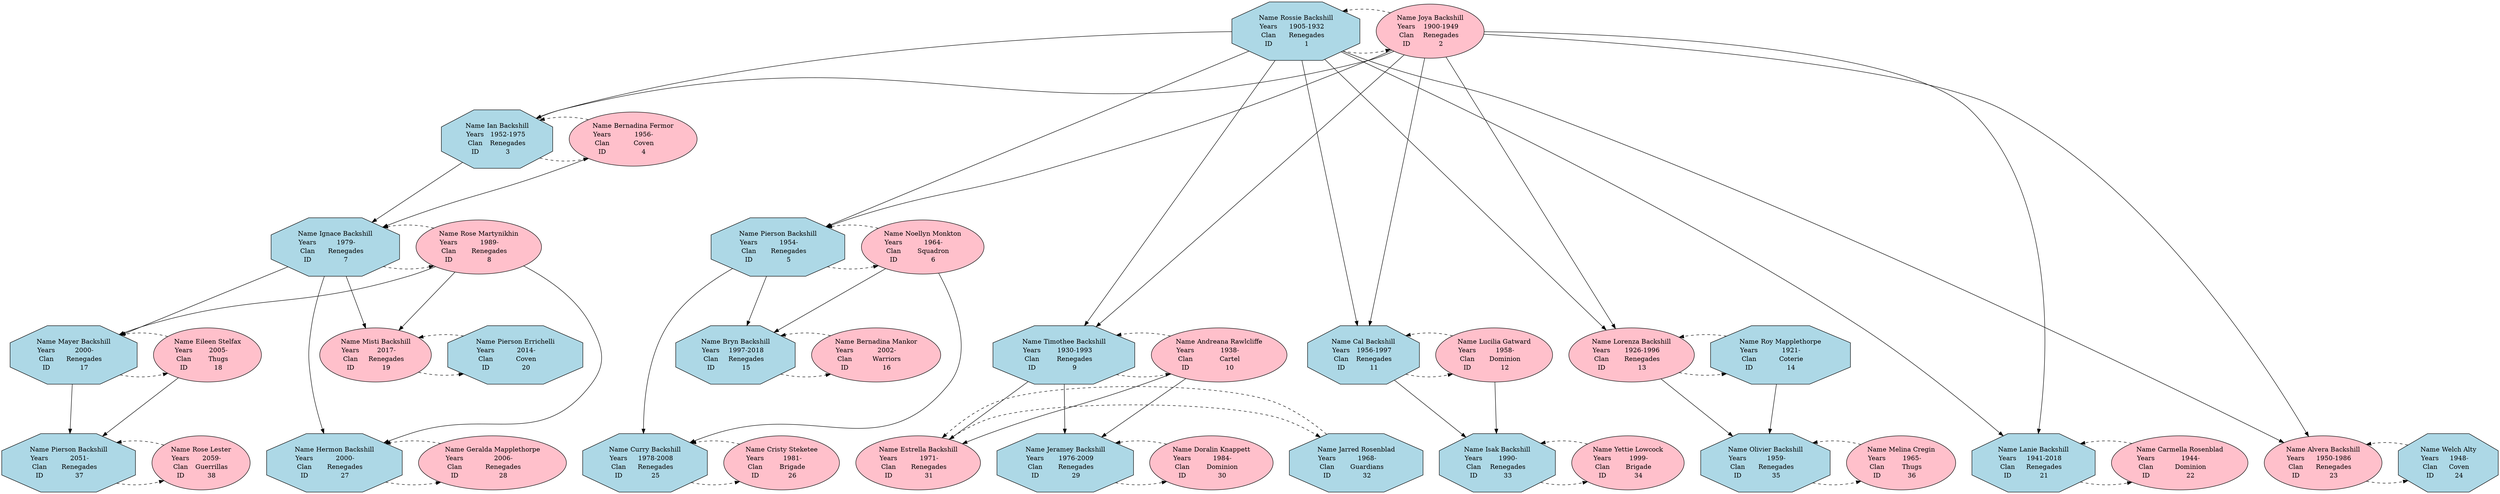 // Family Tree
digraph {
	graph [minlen=2 nodesep=0.5 ranksep=1.5]
	1 -> 2 [style=dashed]
	2 -> 1 [style=dashed]
	3 -> 4 [style=dashed]
	4 -> 3 [style=dashed]
	5 -> 6 [style=dashed]
	6 -> 5 [style=dashed]
	7 -> 8 [style=dashed]
	8 -> 7 [style=dashed]
	9 -> 10 [style=dashed]
	10 -> 9 [style=dashed]
	11 -> 12 [style=dashed]
	12 -> 11 [style=dashed]
	13 -> 14 [style=dashed]
	14 -> 13 [style=dashed]
	15 -> 16 [style=dashed]
	16 -> 15 [style=dashed]
	17 -> 18 [style=dashed]
	18 -> 17 [style=dashed]
	19 -> 20 [style=dashed]
	20 -> 19 [style=dashed]
	21 -> 22 [style=dashed]
	22 -> 21 [style=dashed]
	23 -> 24 [style=dashed]
	24 -> 23 [style=dashed]
	25 -> 26 [style=dashed]
	26 -> 25 [style=dashed]
	27 -> 28 [style=dashed]
	28 -> 27 [style=dashed]
	29 -> 30 [style=dashed]
	30 -> 29 [style=dashed]
	31 -> 32 [style=dashed]
	32 -> 31 [style=dashed]
	33 -> 34 [style=dashed]
	34 -> 33 [style=dashed]
	35 -> 36 [style=dashed]
	36 -> 35 [style=dashed]
	37 -> 38 [style=dashed]
	38 -> 37 [style=dashed]
	2 -> 3 [style=solid]
	1 -> 3 [style=solid]
	2 -> 5 [style=solid]
	1 -> 5 [style=solid]
	3 -> 7 [style=solid]
	4 -> 7 [style=solid]
	1 -> 9 [style=solid]
	2 -> 9 [style=solid]
	2 -> 11 [style=solid]
	1 -> 11 [style=solid]
	2 -> 13 [style=solid]
	1 -> 13 [style=solid]
	5 -> 15 [style=solid]
	6 -> 15 [style=solid]
	7 -> 17 [style=solid]
	8 -> 17 [style=solid]
	7 -> 19 [style=solid]
	8 -> 19 [style=solid]
	2 -> 21 [style=solid]
	1 -> 21 [style=solid]
	2 -> 23 [style=solid]
	1 -> 23 [style=solid]
	5 -> 25 [style=solid]
	6 -> 25 [style=solid]
	7 -> 27 [style=solid]
	8 -> 27 [style=solid]
	9 -> 29 [style=solid]
	10 -> 29 [style=solid]
	9 -> 31 [style=solid]
	10 -> 31 [style=solid]
	11 -> 33 [style=solid]
	12 -> 33 [style=solid]
	13 -> 35 [style=solid]
	14 -> 35 [style=solid]
	17 -> 37 [style=solid]
	18 -> 37 [style=solid]
	subgraph gen_1 {
		rank=same
		1 [label=<<TABLE BORDER="0" CELLBORDER="0.5" CELLSPACING="0"><TR><TD>Name</TD><TD>Rossie Backshill</TD></TR><TR><TD>Years</TD><TD>1905-1932</TD></TR><TR><TD>Clan</TD><TD COLSPAN="2">Renegades</TD></TR><TR><TD>ID</TD><TD COLSPAN="2">1</TD></TR></TABLE>> fillcolor=lightblue shape=octagon style=filled]
		2 [label=<<TABLE BORDER="0" CELLBORDER="0.5" CELLSPACING="0"><TR><TD>Name</TD><TD>Joya Backshill</TD></TR><TR><TD>Years</TD><TD>1900-1949</TD></TR><TR><TD>Clan</TD><TD COLSPAN="2">Renegades</TD></TR><TR><TD>ID</TD><TD COLSPAN="2">2</TD></TR></TABLE>> fillcolor=pink shape=ellipse style=filled]
	}
	subgraph gen_2 {
		rank=same
		3 [label=<<TABLE BORDER="0" CELLBORDER="0.5" CELLSPACING="0"><TR><TD>Name</TD><TD>Ian Backshill</TD></TR><TR><TD>Years</TD><TD>1952-1975</TD></TR><TR><TD>Clan</TD><TD COLSPAN="2">Renegades</TD></TR><TR><TD>ID</TD><TD COLSPAN="2">3</TD></TR></TABLE>> fillcolor=lightblue shape=octagon style=filled]
		4 [label=<<TABLE BORDER="0" CELLBORDER="0.5" CELLSPACING="0"><TR><TD>Name</TD><TD>Bernadina Fermor</TD></TR><TR><TD>Years</TD><TD>1956-</TD></TR><TR><TD>Clan</TD><TD COLSPAN="2">Coven</TD></TR><TR><TD>ID</TD><TD COLSPAN="2">4</TD></TR></TABLE>> fillcolor=pink shape=ellipse style=filled]
	}
	subgraph gen_3 {
		rank=same
		5 [label=<<TABLE BORDER="0" CELLBORDER="0.5" CELLSPACING="0"><TR><TD>Name</TD><TD>Pierson Backshill</TD></TR><TR><TD>Years</TD><TD>1954-</TD></TR><TR><TD>Clan</TD><TD COLSPAN="2">Renegades</TD></TR><TR><TD>ID</TD><TD COLSPAN="2">5</TD></TR></TABLE>> fillcolor=lightblue shape=octagon style=filled]
		6 [label=<<TABLE BORDER="0" CELLBORDER="0.5" CELLSPACING="0"><TR><TD>Name</TD><TD>Noellyn Monkton</TD></TR><TR><TD>Years</TD><TD>1964-</TD></TR><TR><TD>Clan</TD><TD COLSPAN="2">Squadron</TD></TR><TR><TD>ID</TD><TD COLSPAN="2">6</TD></TR></TABLE>> fillcolor=pink shape=ellipse style=filled]
		7 [label=<<TABLE BORDER="0" CELLBORDER="0.5" CELLSPACING="0"><TR><TD>Name</TD><TD>Ignace Backshill</TD></TR><TR><TD>Years</TD><TD>1979-</TD></TR><TR><TD>Clan</TD><TD COLSPAN="2">Renegades</TD></TR><TR><TD>ID</TD><TD COLSPAN="2">7</TD></TR></TABLE>> fillcolor=lightblue shape=octagon style=filled]
		8 [label=<<TABLE BORDER="0" CELLBORDER="0.5" CELLSPACING="0"><TR><TD>Name</TD><TD>Rose Martynikhin</TD></TR><TR><TD>Years</TD><TD>1989-</TD></TR><TR><TD>Clan</TD><TD COLSPAN="2">Renegades</TD></TR><TR><TD>ID</TD><TD COLSPAN="2">8</TD></TR></TABLE>> fillcolor=pink shape=ellipse style=filled]
	}
	subgraph gen_4 {
		rank=same
		9 [label=<<TABLE BORDER="0" CELLBORDER="0.5" CELLSPACING="0"><TR><TD>Name</TD><TD>Timothee Backshill</TD></TR><TR><TD>Years</TD><TD>1930-1993</TD></TR><TR><TD>Clan</TD><TD COLSPAN="2">Renegades</TD></TR><TR><TD>ID</TD><TD COLSPAN="2">9</TD></TR></TABLE>> fillcolor=lightblue shape=octagon style=filled]
		10 [label=<<TABLE BORDER="0" CELLBORDER="0.5" CELLSPACING="0"><TR><TD>Name</TD><TD>Andreana Rawlcliffe</TD></TR><TR><TD>Years</TD><TD>1938-</TD></TR><TR><TD>Clan</TD><TD COLSPAN="2">Cartel</TD></TR><TR><TD>ID</TD><TD COLSPAN="2">10</TD></TR></TABLE>> fillcolor=pink shape=ellipse style=filled]
		11 [label=<<TABLE BORDER="0" CELLBORDER="0.5" CELLSPACING="0"><TR><TD>Name</TD><TD>Cal Backshill</TD></TR><TR><TD>Years</TD><TD>1956-1997</TD></TR><TR><TD>Clan</TD><TD COLSPAN="2">Renegades</TD></TR><TR><TD>ID</TD><TD COLSPAN="2">11</TD></TR></TABLE>> fillcolor=lightblue shape=octagon style=filled]
		12 [label=<<TABLE BORDER="0" CELLBORDER="0.5" CELLSPACING="0"><TR><TD>Name</TD><TD>Lucilia Gatward</TD></TR><TR><TD>Years</TD><TD>1958-</TD></TR><TR><TD>Clan</TD><TD COLSPAN="2">Dominion</TD></TR><TR><TD>ID</TD><TD COLSPAN="2">12</TD></TR></TABLE>> fillcolor=pink shape=ellipse style=filled]
		13 [label=<<TABLE BORDER="0" CELLBORDER="0.5" CELLSPACING="0"><TR><TD>Name</TD><TD>Lorenza Backshill</TD></TR><TR><TD>Years</TD><TD>1926-1996</TD></TR><TR><TD>Clan</TD><TD COLSPAN="2">Renegades</TD></TR><TR><TD>ID</TD><TD COLSPAN="2">13</TD></TR></TABLE>> fillcolor=pink shape=ellipse style=filled]
		14 [label=<<TABLE BORDER="0" CELLBORDER="0.5" CELLSPACING="0"><TR><TD>Name</TD><TD>Roy Mapplethorpe</TD></TR><TR><TD>Years</TD><TD>1921-</TD></TR><TR><TD>Clan</TD><TD COLSPAN="2">Coterie</TD></TR><TR><TD>ID</TD><TD COLSPAN="2">14</TD></TR></TABLE>> fillcolor=lightblue shape=octagon style=filled]
		15 [label=<<TABLE BORDER="0" CELLBORDER="0.5" CELLSPACING="0"><TR><TD>Name</TD><TD>Bryn Backshill</TD></TR><TR><TD>Years</TD><TD>1997-2018</TD></TR><TR><TD>Clan</TD><TD COLSPAN="2">Renegades</TD></TR><TR><TD>ID</TD><TD COLSPAN="2">15</TD></TR></TABLE>> fillcolor=lightblue shape=octagon style=filled]
		16 [label=<<TABLE BORDER="0" CELLBORDER="0.5" CELLSPACING="0"><TR><TD>Name</TD><TD>Bernadina Mankor</TD></TR><TR><TD>Years</TD><TD>2002-</TD></TR><TR><TD>Clan</TD><TD COLSPAN="2">Warriors</TD></TR><TR><TD>ID</TD><TD COLSPAN="2">16</TD></TR></TABLE>> fillcolor=pink shape=ellipse style=filled]
		17 [label=<<TABLE BORDER="0" CELLBORDER="0.5" CELLSPACING="0"><TR><TD>Name</TD><TD>Mayer Backshill</TD></TR><TR><TD>Years</TD><TD>2000-</TD></TR><TR><TD>Clan</TD><TD COLSPAN="2">Renegades</TD></TR><TR><TD>ID</TD><TD COLSPAN="2">17</TD></TR></TABLE>> fillcolor=lightblue shape=octagon style=filled]
		18 [label=<<TABLE BORDER="0" CELLBORDER="0.5" CELLSPACING="0"><TR><TD>Name</TD><TD>Eileen Stelfax</TD></TR><TR><TD>Years</TD><TD>2005-</TD></TR><TR><TD>Clan</TD><TD COLSPAN="2">Thugs</TD></TR><TR><TD>ID</TD><TD COLSPAN="2">18</TD></TR></TABLE>> fillcolor=pink shape=ellipse style=filled]
		19 [label=<<TABLE BORDER="0" CELLBORDER="0.5" CELLSPACING="0"><TR><TD>Name</TD><TD>Misti Backshill</TD></TR><TR><TD>Years</TD><TD>2017-</TD></TR><TR><TD>Clan</TD><TD COLSPAN="2">Renegades</TD></TR><TR><TD>ID</TD><TD COLSPAN="2">19</TD></TR></TABLE>> fillcolor=pink shape=ellipse style=filled]
		20 [label=<<TABLE BORDER="0" CELLBORDER="0.5" CELLSPACING="0"><TR><TD>Name</TD><TD>Pierson Errichelli</TD></TR><TR><TD>Years</TD><TD>2014-</TD></TR><TR><TD>Clan</TD><TD COLSPAN="2">Coven</TD></TR><TR><TD>ID</TD><TD COLSPAN="2">20</TD></TR></TABLE>> fillcolor=lightblue shape=octagon style=filled]
	}
	subgraph gen_5 {
		rank=same
		21 [label=<<TABLE BORDER="0" CELLBORDER="0.5" CELLSPACING="0"><TR><TD>Name</TD><TD>Lanie Backshill</TD></TR><TR><TD>Years</TD><TD>1941-2018</TD></TR><TR><TD>Clan</TD><TD COLSPAN="2">Renegades</TD></TR><TR><TD>ID</TD><TD COLSPAN="2">21</TD></TR></TABLE>> fillcolor=lightblue shape=octagon style=filled]
		22 [label=<<TABLE BORDER="0" CELLBORDER="0.5" CELLSPACING="0"><TR><TD>Name</TD><TD>Carmella Rosenblad</TD></TR><TR><TD>Years</TD><TD>1944-</TD></TR><TR><TD>Clan</TD><TD COLSPAN="2">Dominion</TD></TR><TR><TD>ID</TD><TD COLSPAN="2">22</TD></TR></TABLE>> fillcolor=pink shape=ellipse style=filled]
		23 [label=<<TABLE BORDER="0" CELLBORDER="0.5" CELLSPACING="0"><TR><TD>Name</TD><TD>Alvera Backshill</TD></TR><TR><TD>Years</TD><TD>1950-1986</TD></TR><TR><TD>Clan</TD><TD COLSPAN="2">Renegades</TD></TR><TR><TD>ID</TD><TD COLSPAN="2">23</TD></TR></TABLE>> fillcolor=pink shape=ellipse style=filled]
		24 [label=<<TABLE BORDER="0" CELLBORDER="0.5" CELLSPACING="0"><TR><TD>Name</TD><TD>Welch Alty</TD></TR><TR><TD>Years</TD><TD>1948-</TD></TR><TR><TD>Clan</TD><TD COLSPAN="2">Coven</TD></TR><TR><TD>ID</TD><TD COLSPAN="2">24</TD></TR></TABLE>> fillcolor=lightblue shape=octagon style=filled]
		25 [label=<<TABLE BORDER="0" CELLBORDER="0.5" CELLSPACING="0"><TR><TD>Name</TD><TD>Curry Backshill</TD></TR><TR><TD>Years</TD><TD>1978-2008</TD></TR><TR><TD>Clan</TD><TD COLSPAN="2">Renegades</TD></TR><TR><TD>ID</TD><TD COLSPAN="2">25</TD></TR></TABLE>> fillcolor=lightblue shape=octagon style=filled]
		26 [label=<<TABLE BORDER="0" CELLBORDER="0.5" CELLSPACING="0"><TR><TD>Name</TD><TD>Cristy Steketee</TD></TR><TR><TD>Years</TD><TD>1981-</TD></TR><TR><TD>Clan</TD><TD COLSPAN="2">Brigade</TD></TR><TR><TD>ID</TD><TD COLSPAN="2">26</TD></TR></TABLE>> fillcolor=pink shape=ellipse style=filled]
		27 [label=<<TABLE BORDER="0" CELLBORDER="0.5" CELLSPACING="0"><TR><TD>Name</TD><TD>Hermon Backshill</TD></TR><TR><TD>Years</TD><TD>2000-</TD></TR><TR><TD>Clan</TD><TD COLSPAN="2">Renegades</TD></TR><TR><TD>ID</TD><TD COLSPAN="2">27</TD></TR></TABLE>> fillcolor=lightblue shape=octagon style=filled]
		28 [label=<<TABLE BORDER="0" CELLBORDER="0.5" CELLSPACING="0"><TR><TD>Name</TD><TD>Geralda Mapplethorpe</TD></TR><TR><TD>Years</TD><TD>2006-</TD></TR><TR><TD>Clan</TD><TD COLSPAN="2">Renegades</TD></TR><TR><TD>ID</TD><TD COLSPAN="2">28</TD></TR></TABLE>> fillcolor=pink shape=ellipse style=filled]
		29 [label=<<TABLE BORDER="0" CELLBORDER="0.5" CELLSPACING="0"><TR><TD>Name</TD><TD>Jeramey Backshill</TD></TR><TR><TD>Years</TD><TD>1976-2009</TD></TR><TR><TD>Clan</TD><TD COLSPAN="2">Renegades</TD></TR><TR><TD>ID</TD><TD COLSPAN="2">29</TD></TR></TABLE>> fillcolor=lightblue shape=octagon style=filled]
		30 [label=<<TABLE BORDER="0" CELLBORDER="0.5" CELLSPACING="0"><TR><TD>Name</TD><TD>Doralin Knappett</TD></TR><TR><TD>Years</TD><TD>1984-</TD></TR><TR><TD>Clan</TD><TD COLSPAN="2">Dominion</TD></TR><TR><TD>ID</TD><TD COLSPAN="2">30</TD></TR></TABLE>> fillcolor=pink shape=ellipse style=filled]
		31 [label=<<TABLE BORDER="0" CELLBORDER="0.5" CELLSPACING="0"><TR><TD>Name</TD><TD>Estrella Backshill</TD></TR><TR><TD>Years</TD><TD>1971-</TD></TR><TR><TD>Clan</TD><TD COLSPAN="2">Renegades</TD></TR><TR><TD>ID</TD><TD COLSPAN="2">31</TD></TR></TABLE>> fillcolor=pink shape=ellipse style=filled]
		32 [label=<<TABLE BORDER="0" CELLBORDER="0.5" CELLSPACING="0"><TR><TD>Name</TD><TD>Jarred Rosenblad</TD></TR><TR><TD>Years</TD><TD>1968-</TD></TR><TR><TD>Clan</TD><TD COLSPAN="2">Guardians</TD></TR><TR><TD>ID</TD><TD COLSPAN="2">32</TD></TR></TABLE>> fillcolor=lightblue shape=octagon style=filled]
		33 [label=<<TABLE BORDER="0" CELLBORDER="0.5" CELLSPACING="0"><TR><TD>Name</TD><TD>Isak Backshill</TD></TR><TR><TD>Years</TD><TD>1990-</TD></TR><TR><TD>Clan</TD><TD COLSPAN="2">Renegades</TD></TR><TR><TD>ID</TD><TD COLSPAN="2">33</TD></TR></TABLE>> fillcolor=lightblue shape=octagon style=filled]
		34 [label=<<TABLE BORDER="0" CELLBORDER="0.5" CELLSPACING="0"><TR><TD>Name</TD><TD>Yettie Lowcock</TD></TR><TR><TD>Years</TD><TD>1999-</TD></TR><TR><TD>Clan</TD><TD COLSPAN="2">Brigade</TD></TR><TR><TD>ID</TD><TD COLSPAN="2">34</TD></TR></TABLE>> fillcolor=pink shape=ellipse style=filled]
		35 [label=<<TABLE BORDER="0" CELLBORDER="0.5" CELLSPACING="0"><TR><TD>Name</TD><TD>Olivier Backshill</TD></TR><TR><TD>Years</TD><TD>1959-</TD></TR><TR><TD>Clan</TD><TD COLSPAN="2">Renegades</TD></TR><TR><TD>ID</TD><TD COLSPAN="2">35</TD></TR></TABLE>> fillcolor=lightblue shape=octagon style=filled]
		36 [label=<<TABLE BORDER="0" CELLBORDER="0.5" CELLSPACING="0"><TR><TD>Name</TD><TD>Melina Cregin</TD></TR><TR><TD>Years</TD><TD>1965-</TD></TR><TR><TD>Clan</TD><TD COLSPAN="2">Thugs</TD></TR><TR><TD>ID</TD><TD COLSPAN="2">36</TD></TR></TABLE>> fillcolor=pink shape=ellipse style=filled]
		37 [label=<<TABLE BORDER="0" CELLBORDER="0.5" CELLSPACING="0"><TR><TD>Name</TD><TD>Pierson Backshill</TD></TR><TR><TD>Years</TD><TD>2051-</TD></TR><TR><TD>Clan</TD><TD COLSPAN="2">Renegades</TD></TR><TR><TD>ID</TD><TD COLSPAN="2">37</TD></TR></TABLE>> fillcolor=lightblue shape=octagon style=filled]
		38 [label=<<TABLE BORDER="0" CELLBORDER="0.5" CELLSPACING="0"><TR><TD>Name</TD><TD>Rose Lester</TD></TR><TR><TD>Years</TD><TD>2059-</TD></TR><TR><TD>Clan</TD><TD COLSPAN="2">Guerrillas</TD></TR><TR><TD>ID</TD><TD COLSPAN="2">38</TD></TR></TABLE>> fillcolor=pink shape=ellipse style=filled]
	}
}
